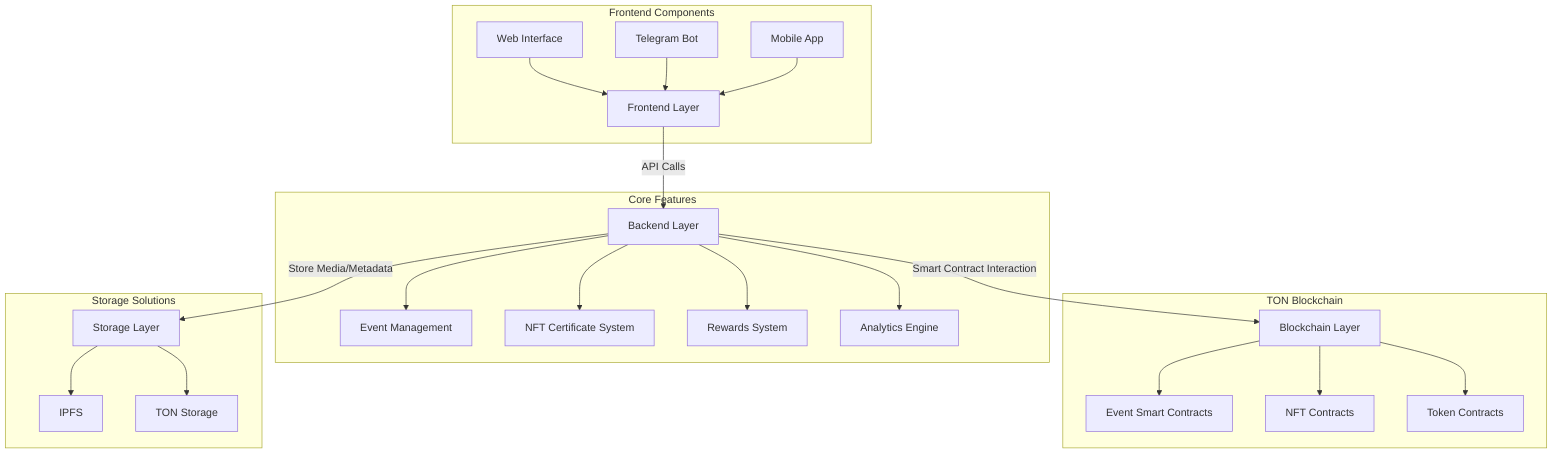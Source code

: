 graph TD
    A["Frontend Layer"]
    B["Backend Layer"]
    C["Blockchain Layer"]
    D["Storage Layer"]

    A -->|"API Calls"| B
    B -->|"Smart Contract Interaction"| C
    B -->|"Store Media/Metadata"| D

    subgraph "Frontend Components"
        A1["Web Interface"]
        A2["Telegram Bot"]
        A3["Mobile App"]
        A1 --> A
        A2 --> A
        A3 --> A
    end

    subgraph "Core Features"
        B1["Event Management"]
        B2["NFT Certificate System"]
        B3["Rewards System"]
        B4["Analytics Engine"]
        B --> B1
        B --> B2
        B --> B3
        B --> B4
    end

    subgraph "TON Blockchain"
        C1["Event Smart Contracts"]
        C2["NFT Contracts"]
        C3["Token Contracts"]
        C --> C1
        C --> C2
        C --> C3
    end

    subgraph "Storage Solutions"
        D1["IPFS"]
        D2["TON Storage"]
        D --> D1
        D --> D2
    end